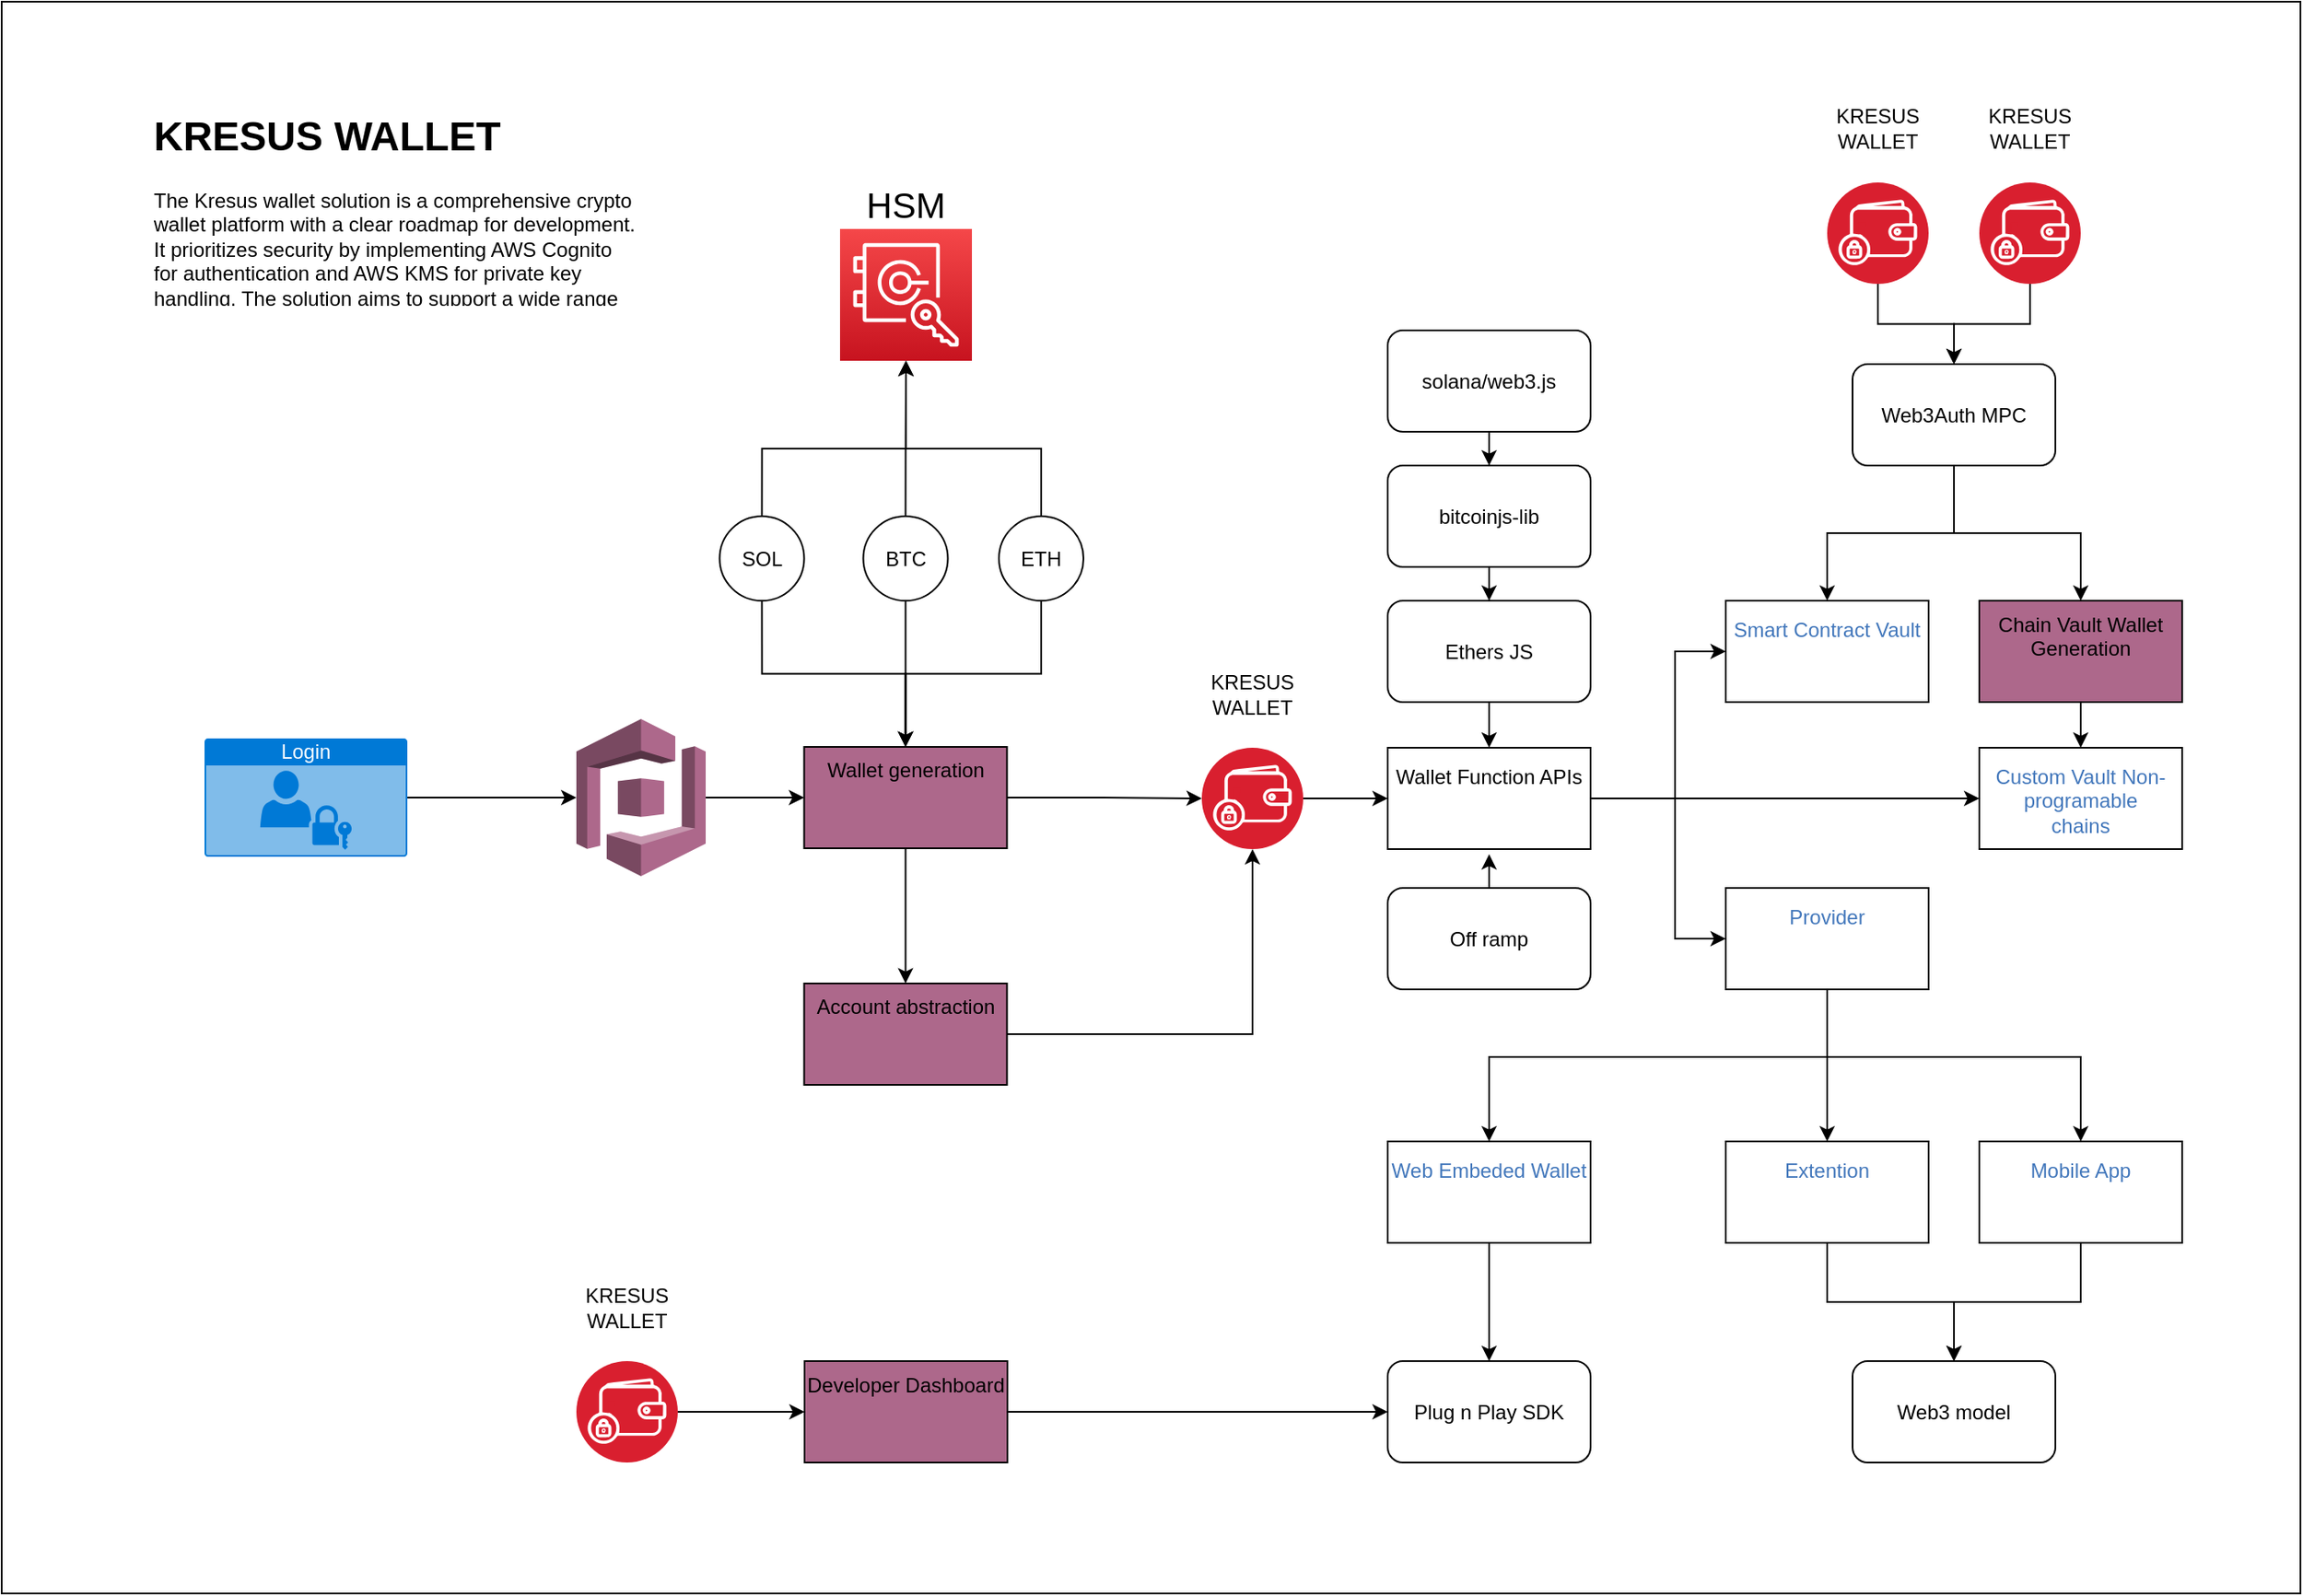 <mxfile version="21.6.6" type="github">
  <diagram name="Page-1" id="jiLg6uIVlZwRbarneuK4">
    <mxGraphModel dx="3500" dy="1733" grid="1" gridSize="10" guides="1" tooltips="1" connect="1" arrows="1" fold="1" page="1" pageScale="1" pageWidth="850" pageHeight="1100" math="0" shadow="0">
      <root>
        <mxCell id="0" />
        <mxCell id="1" parent="0" />
        <mxCell id="3gEP7zx3IobCjWIruEkl-76" value="" style="rounded=0;whiteSpace=wrap;html=1;" vertex="1" parent="1">
          <mxGeometry x="80" y="88" width="1360" height="942" as="geometry" />
        </mxCell>
        <mxCell id="3gEP7zx3IobCjWIruEkl-5" value="" style="edgeStyle=orthogonalEdgeStyle;rounded=0;orthogonalLoop=1;jettySize=auto;html=1;" edge="1" parent="1" source="3gEP7zx3IobCjWIruEkl-1" target="3gEP7zx3IobCjWIruEkl-3">
          <mxGeometry relative="1" as="geometry" />
        </mxCell>
        <mxCell id="3gEP7zx3IobCjWIruEkl-1" value="Login" style="html=1;whiteSpace=wrap;strokeColor=none;fillColor=#0079D6;labelPosition=center;verticalLabelPosition=middle;verticalAlign=top;align=center;fontSize=12;outlineConnect=0;spacingTop=-6;fontColor=#FFFFFF;sketch=0;shape=mxgraph.sitemap.login;" vertex="1" parent="1">
          <mxGeometry x="200" y="524" width="120" height="70" as="geometry" />
        </mxCell>
        <mxCell id="3gEP7zx3IobCjWIruEkl-7" value="" style="edgeStyle=orthogonalEdgeStyle;rounded=0;orthogonalLoop=1;jettySize=auto;html=1;" edge="1" parent="1" source="3gEP7zx3IobCjWIruEkl-3" target="3gEP7zx3IobCjWIruEkl-6">
          <mxGeometry relative="1" as="geometry" />
        </mxCell>
        <mxCell id="3gEP7zx3IobCjWIruEkl-3" value="" style="outlineConnect=0;dashed=0;verticalLabelPosition=bottom;verticalAlign=top;align=center;html=1;shape=mxgraph.aws3.cognito;fillColor=#AD688B;gradientColor=none;" vertex="1" parent="1">
          <mxGeometry x="420" y="512.5" width="76.5" height="93" as="geometry" />
        </mxCell>
        <mxCell id="3gEP7zx3IobCjWIruEkl-19" value="" style="edgeStyle=orthogonalEdgeStyle;rounded=0;orthogonalLoop=1;jettySize=auto;html=1;" edge="1" parent="1" source="3gEP7zx3IobCjWIruEkl-6" target="3gEP7zx3IobCjWIruEkl-18">
          <mxGeometry relative="1" as="geometry" />
        </mxCell>
        <mxCell id="3gEP7zx3IobCjWIruEkl-22" value="" style="edgeStyle=orthogonalEdgeStyle;rounded=0;orthogonalLoop=1;jettySize=auto;html=1;" edge="1" parent="1" source="3gEP7zx3IobCjWIruEkl-6" target="3gEP7zx3IobCjWIruEkl-21">
          <mxGeometry relative="1" as="geometry" />
        </mxCell>
        <mxCell id="3gEP7zx3IobCjWIruEkl-6" value="Wallet generation" style="whiteSpace=wrap;html=1;verticalAlign=top;fillColor=#AD688B;dashed=0;gradientColor=none;" vertex="1" parent="1">
          <mxGeometry x="554.75" y="529" width="120" height="60" as="geometry" />
        </mxCell>
        <mxCell id="3gEP7zx3IobCjWIruEkl-15" style="edgeStyle=orthogonalEdgeStyle;rounded=0;orthogonalLoop=1;jettySize=auto;html=1;entryX=0.5;entryY=0;entryDx=0;entryDy=0;" edge="1" parent="1" source="3gEP7zx3IobCjWIruEkl-8" target="3gEP7zx3IobCjWIruEkl-6">
          <mxGeometry relative="1" as="geometry" />
        </mxCell>
        <mxCell id="3gEP7zx3IobCjWIruEkl-26" style="edgeStyle=orthogonalEdgeStyle;rounded=0;orthogonalLoop=1;jettySize=auto;html=1;entryX=0.5;entryY=1;entryDx=0;entryDy=0;entryPerimeter=0;" edge="1" parent="1" source="3gEP7zx3IobCjWIruEkl-8" target="3gEP7zx3IobCjWIruEkl-25">
          <mxGeometry relative="1" as="geometry">
            <Array as="points">
              <mxPoint x="695" y="352.5" />
              <mxPoint x="615" y="352.5" />
            </Array>
          </mxGeometry>
        </mxCell>
        <mxCell id="3gEP7zx3IobCjWIruEkl-8" value="ETH" style="ellipse;whiteSpace=wrap;html=1;aspect=fixed;" vertex="1" parent="1">
          <mxGeometry x="670" y="392.5" width="50" height="50" as="geometry" />
        </mxCell>
        <mxCell id="3gEP7zx3IobCjWIruEkl-16" style="edgeStyle=orthogonalEdgeStyle;rounded=0;orthogonalLoop=1;jettySize=auto;html=1;entryX=0.5;entryY=0;entryDx=0;entryDy=0;" edge="1" parent="1" source="3gEP7zx3IobCjWIruEkl-12" target="3gEP7zx3IobCjWIruEkl-6">
          <mxGeometry relative="1" as="geometry" />
        </mxCell>
        <mxCell id="3gEP7zx3IobCjWIruEkl-28" style="edgeStyle=orthogonalEdgeStyle;rounded=0;orthogonalLoop=1;jettySize=auto;html=1;" edge="1" parent="1" source="3gEP7zx3IobCjWIruEkl-12" target="3gEP7zx3IobCjWIruEkl-25">
          <mxGeometry relative="1" as="geometry">
            <Array as="points">
              <mxPoint x="530" y="352.5" />
              <mxPoint x="615" y="352.5" />
            </Array>
          </mxGeometry>
        </mxCell>
        <mxCell id="3gEP7zx3IobCjWIruEkl-12" value="SOL" style="ellipse;whiteSpace=wrap;html=1;aspect=fixed;" vertex="1" parent="1">
          <mxGeometry x="504.75" y="392.5" width="50" height="50" as="geometry" />
        </mxCell>
        <mxCell id="3gEP7zx3IobCjWIruEkl-17" style="edgeStyle=orthogonalEdgeStyle;rounded=0;orthogonalLoop=1;jettySize=auto;html=1;entryX=0.5;entryY=0;entryDx=0;entryDy=0;" edge="1" parent="1" source="3gEP7zx3IobCjWIruEkl-13" target="3gEP7zx3IobCjWIruEkl-6">
          <mxGeometry relative="1" as="geometry" />
        </mxCell>
        <mxCell id="3gEP7zx3IobCjWIruEkl-27" value="" style="edgeStyle=orthogonalEdgeStyle;rounded=0;orthogonalLoop=1;jettySize=auto;html=1;" edge="1" parent="1" source="3gEP7zx3IobCjWIruEkl-13" target="3gEP7zx3IobCjWIruEkl-25">
          <mxGeometry relative="1" as="geometry" />
        </mxCell>
        <mxCell id="3gEP7zx3IobCjWIruEkl-13" value="BTC" style="ellipse;whiteSpace=wrap;html=1;aspect=fixed;" vertex="1" parent="1">
          <mxGeometry x="589.75" y="392.5" width="50" height="50" as="geometry" />
        </mxCell>
        <mxCell id="3gEP7zx3IobCjWIruEkl-30" value="" style="edgeStyle=orthogonalEdgeStyle;rounded=0;orthogonalLoop=1;jettySize=auto;html=1;" edge="1" parent="1" source="3gEP7zx3IobCjWIruEkl-18" target="3gEP7zx3IobCjWIruEkl-29">
          <mxGeometry relative="1" as="geometry" />
        </mxCell>
        <mxCell id="3gEP7zx3IobCjWIruEkl-18" value="" style="image;aspect=fixed;perimeter=ellipsePerimeter;html=1;align=center;shadow=0;dashed=0;fontColor=#4277BB;labelBackgroundColor=default;fontSize=12;spacingTop=3;image=img/lib/ibm/blockchain/wallet.svg;" vertex="1" parent="1">
          <mxGeometry x="790" y="529.5" width="60" height="60" as="geometry" />
        </mxCell>
        <mxCell id="3gEP7zx3IobCjWIruEkl-20" value="KRESUS WALLET" style="text;html=1;strokeColor=none;fillColor=none;align=center;verticalAlign=middle;whiteSpace=wrap;rounded=0;" vertex="1" parent="1">
          <mxGeometry x="790" y="482.5" width="60" height="30" as="geometry" />
        </mxCell>
        <mxCell id="3gEP7zx3IobCjWIruEkl-23" style="edgeStyle=orthogonalEdgeStyle;rounded=0;orthogonalLoop=1;jettySize=auto;html=1;entryX=0.5;entryY=1;entryDx=0;entryDy=0;" edge="1" parent="1" source="3gEP7zx3IobCjWIruEkl-21" target="3gEP7zx3IobCjWIruEkl-18">
          <mxGeometry relative="1" as="geometry" />
        </mxCell>
        <mxCell id="3gEP7zx3IobCjWIruEkl-21" value="Account abstraction" style="whiteSpace=wrap;html=1;verticalAlign=top;fillColor=#AD688B;dashed=0;gradientColor=none;" vertex="1" parent="1">
          <mxGeometry x="554.75" y="669" width="120" height="60" as="geometry" />
        </mxCell>
        <mxCell id="3gEP7zx3IobCjWIruEkl-25" value="" style="sketch=0;points=[[0,0,0],[0.25,0,0],[0.5,0,0],[0.75,0,0],[1,0,0],[0,1,0],[0.25,1,0],[0.5,1,0],[0.75,1,0],[1,1,0],[0,0.25,0],[0,0.5,0],[0,0.75,0],[1,0.25,0],[1,0.5,0],[1,0.75,0]];outlineConnect=0;fontColor=#232F3E;gradientColor=#F54749;gradientDirection=north;fillColor=#C7131F;strokeColor=#ffffff;dashed=0;verticalLabelPosition=bottom;verticalAlign=top;align=center;html=1;fontSize=12;fontStyle=0;aspect=fixed;shape=mxgraph.aws4.resourceIcon;resIcon=mxgraph.aws4.cloudhsm;" vertex="1" parent="1">
          <mxGeometry x="576" y="222.5" width="78" height="78" as="geometry" />
        </mxCell>
        <mxCell id="3gEP7zx3IobCjWIruEkl-42" value="" style="edgeStyle=orthogonalEdgeStyle;rounded=0;orthogonalLoop=1;jettySize=auto;html=1;" edge="1" parent="1" source="3gEP7zx3IobCjWIruEkl-29" target="3gEP7zx3IobCjWIruEkl-41">
          <mxGeometry relative="1" as="geometry">
            <Array as="points">
              <mxPoint x="1070" y="559.5" />
              <mxPoint x="1070" y="472.5" />
            </Array>
          </mxGeometry>
        </mxCell>
        <mxCell id="3gEP7zx3IobCjWIruEkl-44" style="edgeStyle=orthogonalEdgeStyle;rounded=0;orthogonalLoop=1;jettySize=auto;html=1;entryX=0;entryY=0.5;entryDx=0;entryDy=0;" edge="1" parent="1" source="3gEP7zx3IobCjWIruEkl-29" target="3gEP7zx3IobCjWIruEkl-43">
          <mxGeometry relative="1" as="geometry">
            <Array as="points">
              <mxPoint x="1070" y="559.5" />
              <mxPoint x="1070" y="642.5" />
            </Array>
          </mxGeometry>
        </mxCell>
        <mxCell id="3gEP7zx3IobCjWIruEkl-54" style="edgeStyle=orthogonalEdgeStyle;rounded=0;orthogonalLoop=1;jettySize=auto;html=1;entryX=0;entryY=0.5;entryDx=0;entryDy=0;" edge="1" parent="1" source="3gEP7zx3IobCjWIruEkl-29" target="3gEP7zx3IobCjWIruEkl-53">
          <mxGeometry relative="1" as="geometry" />
        </mxCell>
        <mxCell id="3gEP7zx3IobCjWIruEkl-29" value="&lt;font color=&quot;#000000&quot;&gt;Wallet Function APIs&lt;/font&gt;" style="whiteSpace=wrap;html=1;verticalAlign=top;fontColor=#4277BB;labelBackgroundColor=default;shadow=0;dashed=0;spacingTop=3;" vertex="1" parent="1">
          <mxGeometry x="900" y="529.5" width="120" height="60" as="geometry" />
        </mxCell>
        <mxCell id="3gEP7zx3IobCjWIruEkl-36" value="" style="edgeStyle=orthogonalEdgeStyle;rounded=0;orthogonalLoop=1;jettySize=auto;html=1;" edge="1" parent="1" source="3gEP7zx3IobCjWIruEkl-31" target="3gEP7zx3IobCjWIruEkl-29">
          <mxGeometry relative="1" as="geometry" />
        </mxCell>
        <mxCell id="3gEP7zx3IobCjWIruEkl-31" value="Ethers JS" style="rounded=1;whiteSpace=wrap;html=1;" vertex="1" parent="1">
          <mxGeometry x="900" y="442.5" width="120" height="60" as="geometry" />
        </mxCell>
        <mxCell id="3gEP7zx3IobCjWIruEkl-35" value="" style="edgeStyle=orthogonalEdgeStyle;rounded=0;orthogonalLoop=1;jettySize=auto;html=1;" edge="1" parent="1" source="3gEP7zx3IobCjWIruEkl-32" target="3gEP7zx3IobCjWIruEkl-31">
          <mxGeometry relative="1" as="geometry" />
        </mxCell>
        <mxCell id="3gEP7zx3IobCjWIruEkl-32" value="&lt;a style=&quot;box-sizing: border-box; background-color: rgb(255, 255, 255); text-decoration-line: none; transition: color 0.15s ease-in 0s; margin-bottom: 1rem; margin-top: 0.5rem; overflow: hidden; text-overflow: ellipsis; font-family: &amp;quot;Source Sans Pro&amp;quot;, &amp;quot;Lucida Grande&amp;quot;, sans-serif; text-align: start;&quot; rel=&quot;noopener noreferrer nofollow&quot; target=&quot;_blank&quot; href=&quot;https://github.com/bitcoinjs/bitcoinjs-lib&quot; class=&quot;b2812e30 f2874b88 fw6 mb3 mt2 truncate black-80 f4 link&quot; aria-labelledby=&quot;repository repository-link&quot;&gt;&lt;font color=&quot;#000000&quot; style=&quot;font-size: 12px;&quot;&gt;bitcoinjs-lib&lt;/font&gt;&lt;/a&gt;" style="rounded=1;whiteSpace=wrap;html=1;" vertex="1" parent="1">
          <mxGeometry x="900" y="362.5" width="120" height="60" as="geometry" />
        </mxCell>
        <mxCell id="3gEP7zx3IobCjWIruEkl-34" value="" style="edgeStyle=orthogonalEdgeStyle;rounded=0;orthogonalLoop=1;jettySize=auto;html=1;" edge="1" parent="1" source="3gEP7zx3IobCjWIruEkl-33" target="3gEP7zx3IobCjWIruEkl-32">
          <mxGeometry relative="1" as="geometry" />
        </mxCell>
        <mxCell id="3gEP7zx3IobCjWIruEkl-33" value="solana/web3.js" style="rounded=1;whiteSpace=wrap;html=1;" vertex="1" parent="1">
          <mxGeometry x="900" y="282.5" width="120" height="60" as="geometry" />
        </mxCell>
        <mxCell id="3gEP7zx3IobCjWIruEkl-40" style="edgeStyle=orthogonalEdgeStyle;rounded=0;orthogonalLoop=1;jettySize=auto;html=1;" edge="1" parent="1" source="3gEP7zx3IobCjWIruEkl-37">
          <mxGeometry relative="1" as="geometry">
            <mxPoint x="960" y="592.5" as="targetPoint" />
          </mxGeometry>
        </mxCell>
        <mxCell id="3gEP7zx3IobCjWIruEkl-37" value="Off ramp" style="rounded=1;whiteSpace=wrap;html=1;" vertex="1" parent="1">
          <mxGeometry x="900" y="612.5" width="120" height="60" as="geometry" />
        </mxCell>
        <mxCell id="3gEP7zx3IobCjWIruEkl-41" value="Smart Contract Vault" style="whiteSpace=wrap;html=1;verticalAlign=top;fontColor=#4277BB;labelBackgroundColor=default;shadow=0;dashed=0;spacingTop=3;" vertex="1" parent="1">
          <mxGeometry x="1100" y="442.5" width="120" height="60" as="geometry" />
        </mxCell>
        <mxCell id="3gEP7zx3IobCjWIruEkl-59" value="" style="edgeStyle=orthogonalEdgeStyle;rounded=0;orthogonalLoop=1;jettySize=auto;html=1;" edge="1" parent="1" source="3gEP7zx3IobCjWIruEkl-43" target="3gEP7zx3IobCjWIruEkl-58">
          <mxGeometry relative="1" as="geometry">
            <Array as="points">
              <mxPoint x="1160" y="712.5" />
              <mxPoint x="960" y="712.5" />
            </Array>
          </mxGeometry>
        </mxCell>
        <mxCell id="3gEP7zx3IobCjWIruEkl-63" style="edgeStyle=orthogonalEdgeStyle;rounded=0;orthogonalLoop=1;jettySize=auto;html=1;entryX=0.5;entryY=0;entryDx=0;entryDy=0;" edge="1" parent="1" source="3gEP7zx3IobCjWIruEkl-43" target="3gEP7zx3IobCjWIruEkl-60">
          <mxGeometry relative="1" as="geometry" />
        </mxCell>
        <mxCell id="3gEP7zx3IobCjWIruEkl-64" style="edgeStyle=orthogonalEdgeStyle;rounded=0;orthogonalLoop=1;jettySize=auto;html=1;" edge="1" parent="1" source="3gEP7zx3IobCjWIruEkl-43" target="3gEP7zx3IobCjWIruEkl-62">
          <mxGeometry relative="1" as="geometry">
            <Array as="points">
              <mxPoint x="1160" y="712.5" />
              <mxPoint x="1310" y="712.5" />
            </Array>
          </mxGeometry>
        </mxCell>
        <mxCell id="3gEP7zx3IobCjWIruEkl-43" value="Provider" style="whiteSpace=wrap;html=1;verticalAlign=top;fontColor=#4277BB;labelBackgroundColor=default;shadow=0;dashed=0;spacingTop=3;" vertex="1" parent="1">
          <mxGeometry x="1100" y="612.5" width="120" height="60" as="geometry" />
        </mxCell>
        <mxCell id="3gEP7zx3IobCjWIruEkl-52" value="" style="edgeStyle=orthogonalEdgeStyle;rounded=0;orthogonalLoop=1;jettySize=auto;html=1;" edge="1" parent="1" source="3gEP7zx3IobCjWIruEkl-45" target="3gEP7zx3IobCjWIruEkl-41">
          <mxGeometry relative="1" as="geometry" />
        </mxCell>
        <mxCell id="3gEP7zx3IobCjWIruEkl-57" style="edgeStyle=orthogonalEdgeStyle;rounded=0;orthogonalLoop=1;jettySize=auto;html=1;entryX=0.5;entryY=0;entryDx=0;entryDy=0;" edge="1" parent="1" source="3gEP7zx3IobCjWIruEkl-45" target="3gEP7zx3IobCjWIruEkl-55">
          <mxGeometry relative="1" as="geometry" />
        </mxCell>
        <mxCell id="3gEP7zx3IobCjWIruEkl-45" value="Web3Auth MPC" style="rounded=1;whiteSpace=wrap;html=1;" vertex="1" parent="1">
          <mxGeometry x="1175" y="302.5" width="120" height="60" as="geometry" />
        </mxCell>
        <mxCell id="3gEP7zx3IobCjWIruEkl-51" style="edgeStyle=orthogonalEdgeStyle;rounded=0;orthogonalLoop=1;jettySize=auto;html=1;entryX=0.5;entryY=0;entryDx=0;entryDy=0;" edge="1" parent="1" source="3gEP7zx3IobCjWIruEkl-46" target="3gEP7zx3IobCjWIruEkl-45">
          <mxGeometry relative="1" as="geometry" />
        </mxCell>
        <mxCell id="3gEP7zx3IobCjWIruEkl-46" value="" style="image;aspect=fixed;perimeter=ellipsePerimeter;html=1;align=center;shadow=0;dashed=0;fontColor=#4277BB;labelBackgroundColor=default;fontSize=12;spacingTop=3;image=img/lib/ibm/blockchain/wallet.svg;" vertex="1" parent="1">
          <mxGeometry x="1160" y="195" width="60" height="60" as="geometry" />
        </mxCell>
        <mxCell id="3gEP7zx3IobCjWIruEkl-47" value="KRESUS WALLET" style="text;html=1;strokeColor=none;fillColor=none;align=center;verticalAlign=middle;whiteSpace=wrap;rounded=0;" vertex="1" parent="1">
          <mxGeometry x="1160" y="148" width="60" height="30" as="geometry" />
        </mxCell>
        <mxCell id="3gEP7zx3IobCjWIruEkl-50" style="edgeStyle=orthogonalEdgeStyle;rounded=0;orthogonalLoop=1;jettySize=auto;html=1;entryX=0.5;entryY=0;entryDx=0;entryDy=0;" edge="1" parent="1" source="3gEP7zx3IobCjWIruEkl-48" target="3gEP7zx3IobCjWIruEkl-45">
          <mxGeometry relative="1" as="geometry" />
        </mxCell>
        <mxCell id="3gEP7zx3IobCjWIruEkl-48" value="" style="image;aspect=fixed;perimeter=ellipsePerimeter;html=1;align=center;shadow=0;dashed=0;fontColor=#4277BB;labelBackgroundColor=default;fontSize=12;spacingTop=3;image=img/lib/ibm/blockchain/wallet.svg;" vertex="1" parent="1">
          <mxGeometry x="1250" y="195" width="60" height="60" as="geometry" />
        </mxCell>
        <mxCell id="3gEP7zx3IobCjWIruEkl-49" value="KRESUS WALLET" style="text;html=1;strokeColor=none;fillColor=none;align=center;verticalAlign=middle;whiteSpace=wrap;rounded=0;" vertex="1" parent="1">
          <mxGeometry x="1250" y="148" width="60" height="30" as="geometry" />
        </mxCell>
        <mxCell id="3gEP7zx3IobCjWIruEkl-53" value="Custom Vault Non-programable&lt;br&gt;chains" style="whiteSpace=wrap;html=1;verticalAlign=top;fontColor=#4277BB;labelBackgroundColor=default;shadow=0;dashed=0;spacingTop=3;" vertex="1" parent="1">
          <mxGeometry x="1250" y="529.5" width="120" height="60" as="geometry" />
        </mxCell>
        <mxCell id="3gEP7zx3IobCjWIruEkl-56" value="" style="edgeStyle=orthogonalEdgeStyle;rounded=0;orthogonalLoop=1;jettySize=auto;html=1;" edge="1" parent="1" source="3gEP7zx3IobCjWIruEkl-55" target="3gEP7zx3IobCjWIruEkl-53">
          <mxGeometry relative="1" as="geometry" />
        </mxCell>
        <mxCell id="3gEP7zx3IobCjWIruEkl-55" value="Chain Vault Wallet Generation" style="whiteSpace=wrap;html=1;verticalAlign=top;fillColor=#AD688B;dashed=0;gradientColor=none;" vertex="1" parent="1">
          <mxGeometry x="1250" y="442.5" width="120" height="60" as="geometry" />
        </mxCell>
        <mxCell id="3gEP7zx3IobCjWIruEkl-69" value="" style="edgeStyle=orthogonalEdgeStyle;rounded=0;orthogonalLoop=1;jettySize=auto;html=1;" edge="1" parent="1" source="3gEP7zx3IobCjWIruEkl-58" target="3gEP7zx3IobCjWIruEkl-68">
          <mxGeometry relative="1" as="geometry" />
        </mxCell>
        <mxCell id="3gEP7zx3IobCjWIruEkl-58" value="Web Embeded Wallet" style="whiteSpace=wrap;html=1;verticalAlign=top;fontColor=#4277BB;labelBackgroundColor=default;shadow=0;dashed=0;spacingTop=3;" vertex="1" parent="1">
          <mxGeometry x="900" y="762.5" width="120" height="60" as="geometry" />
        </mxCell>
        <mxCell id="3gEP7zx3IobCjWIruEkl-67" value="" style="edgeStyle=orthogonalEdgeStyle;rounded=0;orthogonalLoop=1;jettySize=auto;html=1;" edge="1" parent="1" source="3gEP7zx3IobCjWIruEkl-60" target="3gEP7zx3IobCjWIruEkl-65">
          <mxGeometry relative="1" as="geometry" />
        </mxCell>
        <mxCell id="3gEP7zx3IobCjWIruEkl-60" value="Extention" style="whiteSpace=wrap;html=1;verticalAlign=top;fontColor=#4277BB;labelBackgroundColor=default;shadow=0;dashed=0;spacingTop=3;" vertex="1" parent="1">
          <mxGeometry x="1100" y="762.5" width="120" height="60" as="geometry" />
        </mxCell>
        <mxCell id="3gEP7zx3IobCjWIruEkl-66" style="edgeStyle=orthogonalEdgeStyle;rounded=0;orthogonalLoop=1;jettySize=auto;html=1;entryX=0.5;entryY=0;entryDx=0;entryDy=0;" edge="1" parent="1" source="3gEP7zx3IobCjWIruEkl-62" target="3gEP7zx3IobCjWIruEkl-65">
          <mxGeometry relative="1" as="geometry" />
        </mxCell>
        <mxCell id="3gEP7zx3IobCjWIruEkl-62" value="Mobile App" style="whiteSpace=wrap;html=1;verticalAlign=top;fontColor=#4277BB;labelBackgroundColor=default;shadow=0;dashed=0;spacingTop=3;" vertex="1" parent="1">
          <mxGeometry x="1250" y="762.5" width="120" height="60" as="geometry" />
        </mxCell>
        <mxCell id="3gEP7zx3IobCjWIruEkl-65" value="Web3 model" style="rounded=1;whiteSpace=wrap;html=1;" vertex="1" parent="1">
          <mxGeometry x="1175" y="892.5" width="120" height="60" as="geometry" />
        </mxCell>
        <mxCell id="3gEP7zx3IobCjWIruEkl-68" value="Plug n Play SDK" style="rounded=1;whiteSpace=wrap;html=1;" vertex="1" parent="1">
          <mxGeometry x="900" y="892.5" width="120" height="60" as="geometry" />
        </mxCell>
        <mxCell id="3gEP7zx3IobCjWIruEkl-74" value="" style="edgeStyle=orthogonalEdgeStyle;rounded=0;orthogonalLoop=1;jettySize=auto;html=1;" edge="1" parent="1" source="3gEP7zx3IobCjWIruEkl-70" target="3gEP7zx3IobCjWIruEkl-72">
          <mxGeometry relative="1" as="geometry" />
        </mxCell>
        <mxCell id="3gEP7zx3IobCjWIruEkl-70" value="" style="image;aspect=fixed;perimeter=ellipsePerimeter;html=1;align=center;shadow=0;dashed=0;fontColor=#4277BB;labelBackgroundColor=default;fontSize=12;spacingTop=3;image=img/lib/ibm/blockchain/wallet.svg;" vertex="1" parent="1">
          <mxGeometry x="420" y="892.5" width="60" height="60" as="geometry" />
        </mxCell>
        <mxCell id="3gEP7zx3IobCjWIruEkl-71" value="KRESUS WALLET" style="text;html=1;strokeColor=none;fillColor=none;align=center;verticalAlign=middle;whiteSpace=wrap;rounded=0;" vertex="1" parent="1">
          <mxGeometry x="420" y="845.5" width="60" height="30" as="geometry" />
        </mxCell>
        <mxCell id="3gEP7zx3IobCjWIruEkl-73" style="edgeStyle=orthogonalEdgeStyle;rounded=0;orthogonalLoop=1;jettySize=auto;html=1;entryX=0;entryY=0.5;entryDx=0;entryDy=0;" edge="1" parent="1" source="3gEP7zx3IobCjWIruEkl-72" target="3gEP7zx3IobCjWIruEkl-68">
          <mxGeometry relative="1" as="geometry" />
        </mxCell>
        <mxCell id="3gEP7zx3IobCjWIruEkl-72" value="Developer Dashboard" style="whiteSpace=wrap;html=1;verticalAlign=top;fillColor=#AD688B;dashed=0;gradientColor=none;" vertex="1" parent="1">
          <mxGeometry x="555" y="892.5" width="120" height="60" as="geometry" />
        </mxCell>
        <mxCell id="3gEP7zx3IobCjWIruEkl-75" value="HSM" style="text;html=1;strokeColor=none;fillColor=none;align=center;verticalAlign=middle;whiteSpace=wrap;rounded=0;fontSize=21;" vertex="1" parent="1">
          <mxGeometry x="585" y="192.5" width="60" height="30" as="geometry" />
        </mxCell>
        <mxCell id="3gEP7zx3IobCjWIruEkl-77" value="&lt;h1&gt;KRESUS WALLET&lt;/h1&gt;&lt;p&gt;The Kresus wallet solution is a comprehensive crypto wallet platform with a clear roadmap for development. It prioritizes security by implementing AWS Cognito for authentication and AWS KMS for private key handling. The solution aims to support a wide range of major chains, while also providing developer-friendly features such as APIs, SDKs, and a customizable white-label option.&lt;br&gt;&lt;/p&gt;" style="text;html=1;strokeColor=none;fillColor=none;spacing=5;spacingTop=-20;whiteSpace=wrap;overflow=hidden;rounded=0;" vertex="1" parent="1">
          <mxGeometry x="165" y="148" width="295" height="120" as="geometry" />
        </mxCell>
      </root>
    </mxGraphModel>
  </diagram>
</mxfile>
